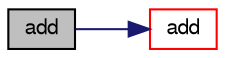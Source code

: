 digraph "add"
{
  bgcolor="transparent";
  edge [fontname="FreeSans",fontsize="10",labelfontname="FreeSans",labelfontsize="10"];
  node [fontname="FreeSans",fontsize="10",shape=record];
  rankdir="LR";
  Node1308 [label="add",height=0.2,width=0.4,color="black", fillcolor="grey75", style="filled", fontcolor="black"];
  Node1308 -> Node1309 [color="midnightblue",fontsize="10",style="solid",fontname="FreeSans"];
  Node1309 [label="add",height=0.2,width=0.4,color="red",URL="$a24386.html#ace52beebdfc96a3f2910c4dfe3c8a85d",tooltip="Add a value to the appropriate bin of the distribution. "];
}
